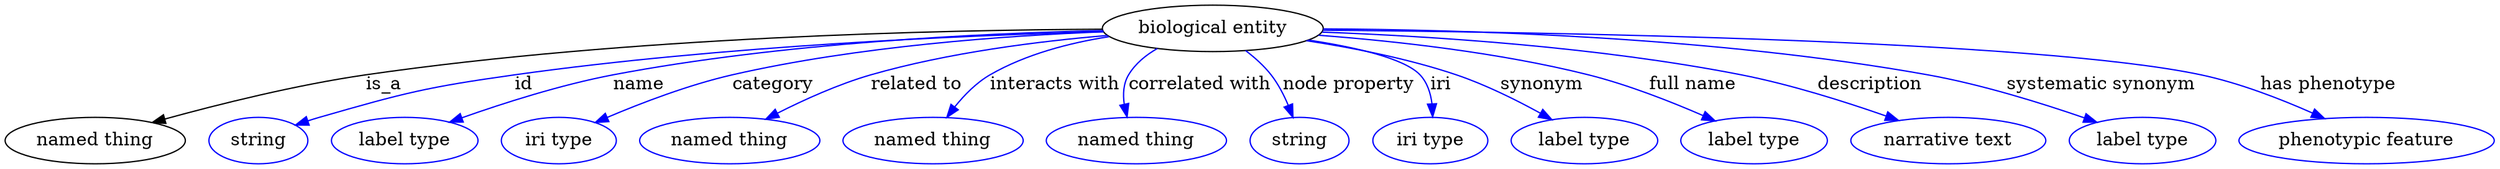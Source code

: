 digraph {
	graph [bb="0,0,1575.9,123"];
	node [label="\N"];
	"biological entity"	 [height=0.5,
		label="biological entity",
		pos="770.25,105",
		width=1.8957];
	"named thing"	 [height=0.5,
		pos="55.245,18",
		width=1.5346];
	"biological entity" -> "named thing"	 [label=is_a,
		lp="242.25,61.5",
		pos="e,92.457,31.325 702.65,102.3 578.77,97.06 319.91,84.62 231.25,69 186.57,61.13 137.06,46.204 101.96,34.525"];
	id	 [color=blue,
		height=0.5,
		label=string,
		pos="159.25,18",
		width=0.84854];
	"biological entity" -> id	 [color=blue,
		label=id,
		lp="338.75,61.5",
		pos="e,183.07,29.571 702.46,102.76 616.21,99.148 462.85,90.158 333.25,69 272.71,59.117 257.23,56 199.25,36 197,35.225 194.7,34.371 192.41,\
33.469",
		style=solid];
	name	 [color=blue,
		height=0.5,
		label="label type",
		pos="253.25,18",
		width=1.2638];
	"biological entity" -> name	 [color=blue,
		label=name,
		lp="417.75,61.5",
		pos="e,284.61,31.126 702.37,103.07 627.97,99.87 505.44,91.39 402.25,69 364.8,60.875 323.69,46.36 294.16,34.887",
		style=solid];
	category	 [color=blue,
		height=0.5,
		label="iri type",
		pos="353.25,18",
		width=1.011];
	"biological entity" -> category	 [color=blue,
		label=category,
		lp="502.75,61.5",
		pos="e,379.11,30.808 703.15,101.69 643.56,97.569 554.51,88.527 479.25,69 447.58,60.786 413.27,46.517 388.46,35.157",
		style=solid];
	"related to"	 [color=blue,
		height=0.5,
		label="named thing",
		pos="463.25,18",
		width=1.5346];
	"biological entity" -> "related to"	 [color=blue,
		label="related to",
		lp="590.25,61.5",
		pos="e,489.32,33.868 705.94,98.701 664.7,93.463 610.42,84.318 564.25,69 541.33,61.399 517.14,49.344 498.18,38.861",
		style=solid];
	"interacts with"	 [color=blue,
		height=0.5,
		label="named thing",
		pos="591.25,18",
		width=1.5346];
	"biological entity" -> "interacts with"	 [color=blue,
		label="interacts with",
		lp="674.25,61.5",
		pos="e,603.35,36.013 710.03,96.295 686.12,90.958 659.16,82.455 637.25,69 626.82,62.6 617.36,53.138 609.77,44.097",
		style=solid];
	"correlated with"	 [color=blue,
		height=0.5,
		label="named thing",
		pos="719.25,18",
		width=1.5346];
	"biological entity" -> "correlated with"	 [color=blue,
		label="correlated with",
		lp="760.25,61.5",
		pos="e,715.27,36.435 737.79,89.031 730.36,83.738 723.43,77.083 719.25,69 715.72,62.19 714.58,54.149 714.61,46.49",
		style=solid];
	"node property"	 [color=blue,
		height=0.5,
		label=string,
		pos="823.25,18",
		width=0.84854];
	"biological entity" -> "node property"	 [color=blue,
		label="node property",
		lp="847.25,61.5",
		pos="e,817.16,35.652 787.16,87.526 792.08,81.891 797.22,75.433 801.25,69 805.9,61.561 810.02,52.967 813.41,44.978",
		style=solid];
	iri	 [color=blue,
		height=0.5,
		label="iri type",
		pos="908.25,18",
		width=1.011];
	"biological entity" -> iri	 [color=blue,
		label=iri,
		lp="906.75,61.5",
		pos="e,905.59,36.296 823.79,93.701 850.58,87.105 879.37,78.272 889.25,69 895.71,62.93 899.99,54.457 902.81,46.159",
		style=solid];
	synonym	 [color=blue,
		height=0.5,
		label="label type",
		pos="1008.2,18",
		width=1.2638];
	"biological entity" -> synonym	 [color=blue,
		label=synonym,
		lp="974.75,61.5",
		pos="e,984.79,33.486 826.84,94.882 854.63,88.98 888.28,80.419 917.25,69 937.57,60.986 958.95,49.198 975.88,38.972",
		style=solid];
	"full name"	 [color=blue,
		height=0.5,
		label="label type",
		pos="1117.2,18",
		width=1.2638];
	"biological entity" -> "full name"	 [color=blue,
		label="full name",
		lp="1069.7,61.5",
		pos="e,1090.2,32.736 835.59,99.735 883.11,94.758 948.58,85.507 1004.2,69 1030.8,61.11 1059.3,48.233 1081,37.392",
		style=solid];
	description	 [color=blue,
		height=0.5,
		label="narrative text",
		pos="1238.2,18",
		width=1.6068];
	"biological entity" -> description	 [color=blue,
		label=description,
		lp="1181.7,61.5",
		pos="e,1205.2,32.826 838.06,102.46 905.35,98.808 1011.1,90.009 1100.2,69 1133.1,61.255 1168.9,47.9 1195.7,36.799",
		style=solid];
	"systematic synonym"	 [color=blue,
		height=0.5,
		label="label type",
		pos="1359.2,18",
		width=1.2638];
	"biological entity" -> "systematic synonym"	 [color=blue,
		label="systematic synonym",
		lp="1325.2,61.5",
		pos="e,1328.7,31.545 837.49,101.73 943.82,96.203 1145.9,84.109 1216.2,69 1252,61.326 1291,47.004 1319.2,35.487",
		style=solid];
	"has phenotype"	 [color=blue,
		height=0.5,
		label="phenotypic feature",
		pos="1499.2,18",
		width=2.1304];
	"biological entity" -> "has phenotype"	 [color=blue,
		label="has phenotype",
		lp="1466.7,61.5",
		pos="e,1469.8,34.738 838.45,104.1 976.23,101.78 1283.3,93.902 1385.2,69 1411.5,62.591 1439.2,50.344 1460.7,39.458",
		style=solid];
}
